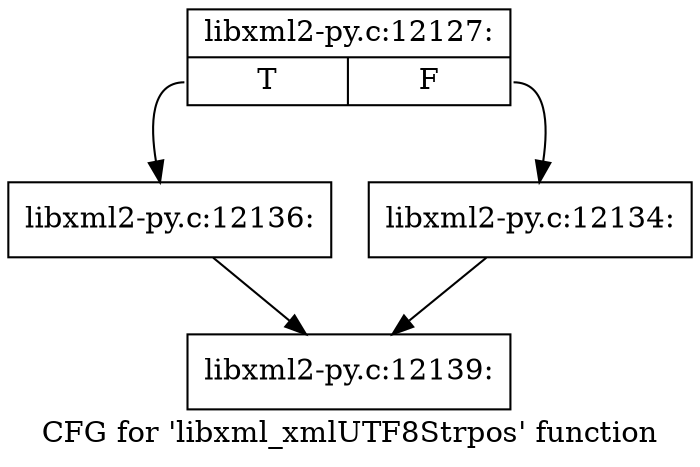 digraph "CFG for 'libxml_xmlUTF8Strpos' function" {
	label="CFG for 'libxml_xmlUTF8Strpos' function";

	Node0x46e3ba0 [shape=record,label="{libxml2-py.c:12127:|{<s0>T|<s1>F}}"];
	Node0x46e3ba0:s0 -> Node0x46e6fe0;
	Node0x46e3ba0:s1 -> Node0x46e6f90;
	Node0x46e6f90 [shape=record,label="{libxml2-py.c:12134:}"];
	Node0x46e6f90 -> Node0x46e54d0;
	Node0x46e6fe0 [shape=record,label="{libxml2-py.c:12136:}"];
	Node0x46e6fe0 -> Node0x46e54d0;
	Node0x46e54d0 [shape=record,label="{libxml2-py.c:12139:}"];
}
